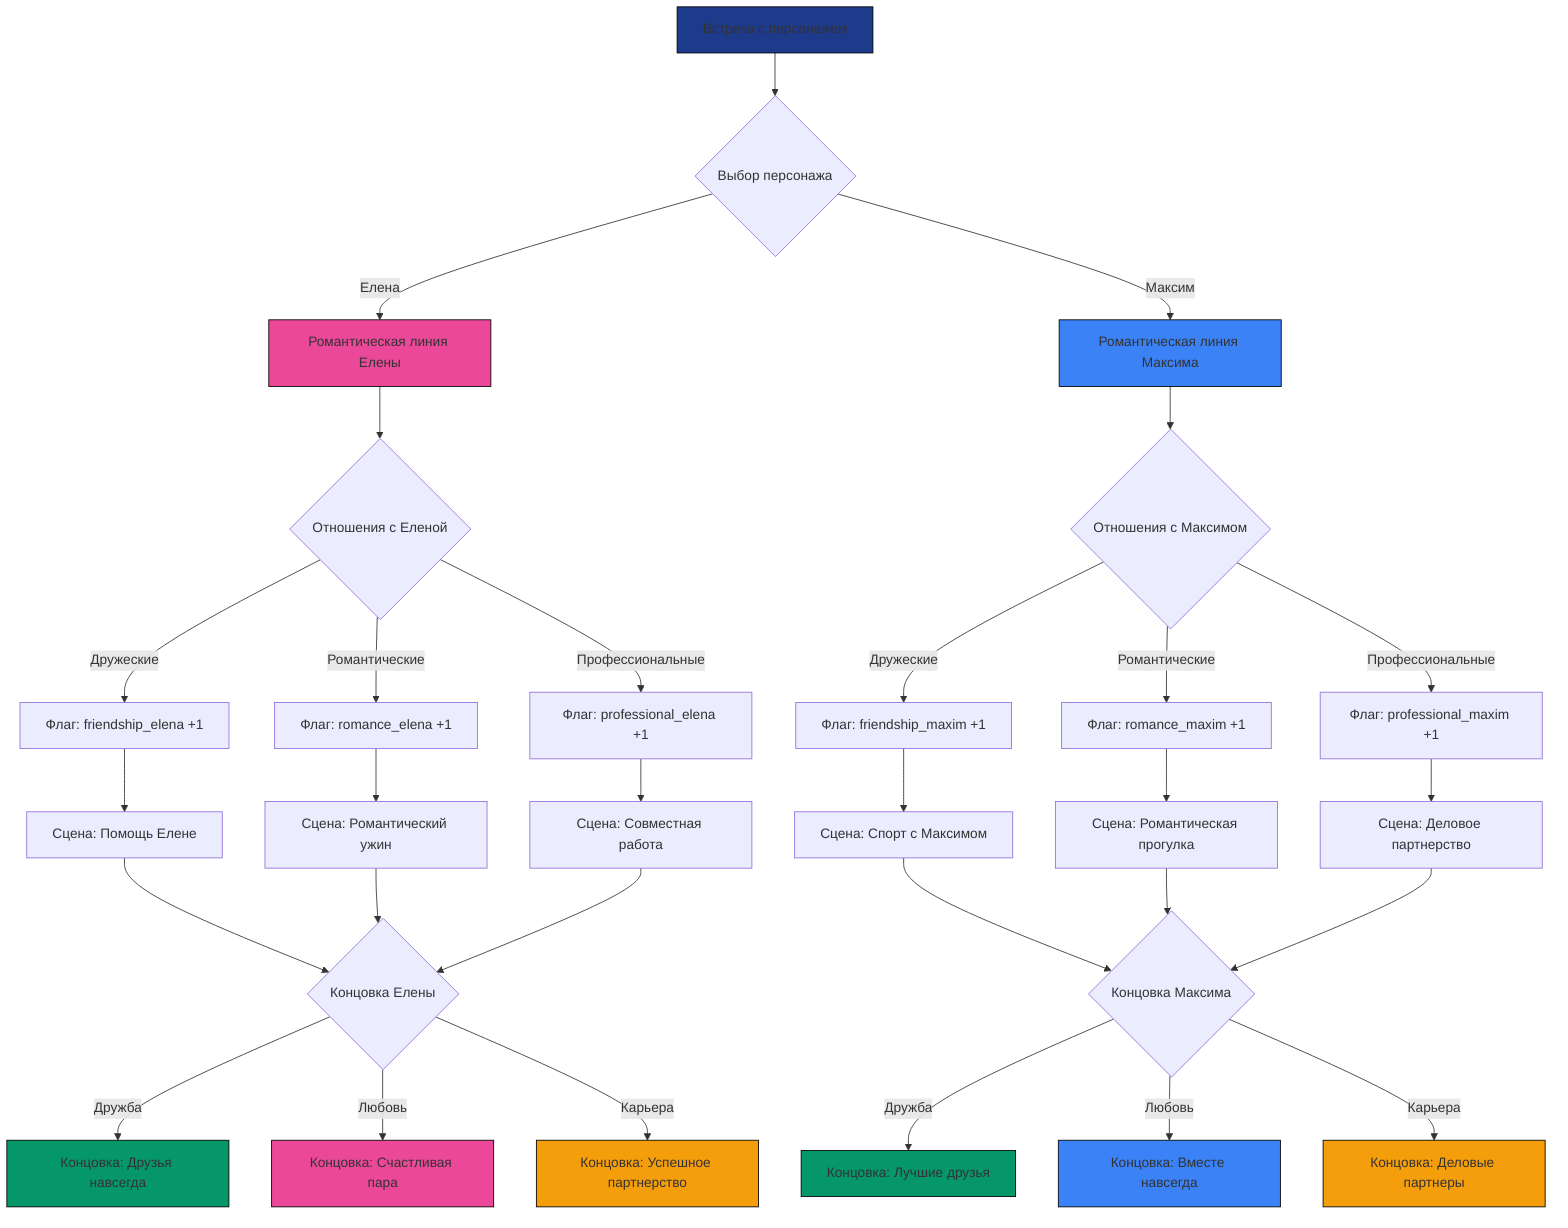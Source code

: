 graph TD
    A[Встреча с персонажем] --> B{Выбор персонажа}
    
    B -->|Елена| C[Романтическая линия Елены]
    B -->|Максим| D[Романтическая линия Максима]
    
    C --> E{Отношения с Еленой}
    E -->|Дружеские| F[Флаг: friendship_elena +1]
    E -->|Романтические| G[Флаг: romance_elena +1]
    E -->|Профессиональные| H[Флаг: professional_elena +1]
    
    D --> I{Отношения с Максимом}
    I -->|Дружеские| J[Флаг: friendship_maxim +1]
    I -->|Романтические| K[Флаг: romance_maxim +1]
    I -->|Профессиональные| L[Флаг: professional_maxim +1]
    
    F --> M[Сцена: Помощь Елене]
    G --> N[Сцена: Романтический ужин]
    H --> O[Сцена: Совместная работа]
    
    J --> P[Сцена: Спорт с Максимом]
    K --> Q[Сцена: Романтическая прогулка]
    L --> R[Сцена: Деловое партнерство]
    
    M --> S{Концовка Елены}
    N --> S
    O --> S
    
    P --> T{Концовка Максима}
    Q --> T
    R --> T
    
    S -->|Дружба| U[Концовка: Друзья навсегда]
    S -->|Любовь| V[Концовка: Счастливая пара]
    S -->|Карьера| W[Концовка: Успешное партнерство]
    
    T -->|Дружба| X[Концовка: Лучшие друзья]
    T -->|Любовь| Y[Концовка: Вместе навсегда]
    T -->|Карьера| Z[Концовка: Деловые партнеры]
    
    style A fill:#1E3A8A,stroke:#000000
    style C fill:#EC4899,stroke:#000000
    style D fill:#3B82F6,stroke:#000000
    style U fill:#059669,stroke:#000000
    style V fill:#EC4899,stroke:#000000
    style W fill:#F59E0B,stroke:#000000
    style X fill:#059669,stroke:#000000
    style Y fill:#3B82F6,stroke:#000000
    style Z fill:#F59E0B,stroke:#000000
